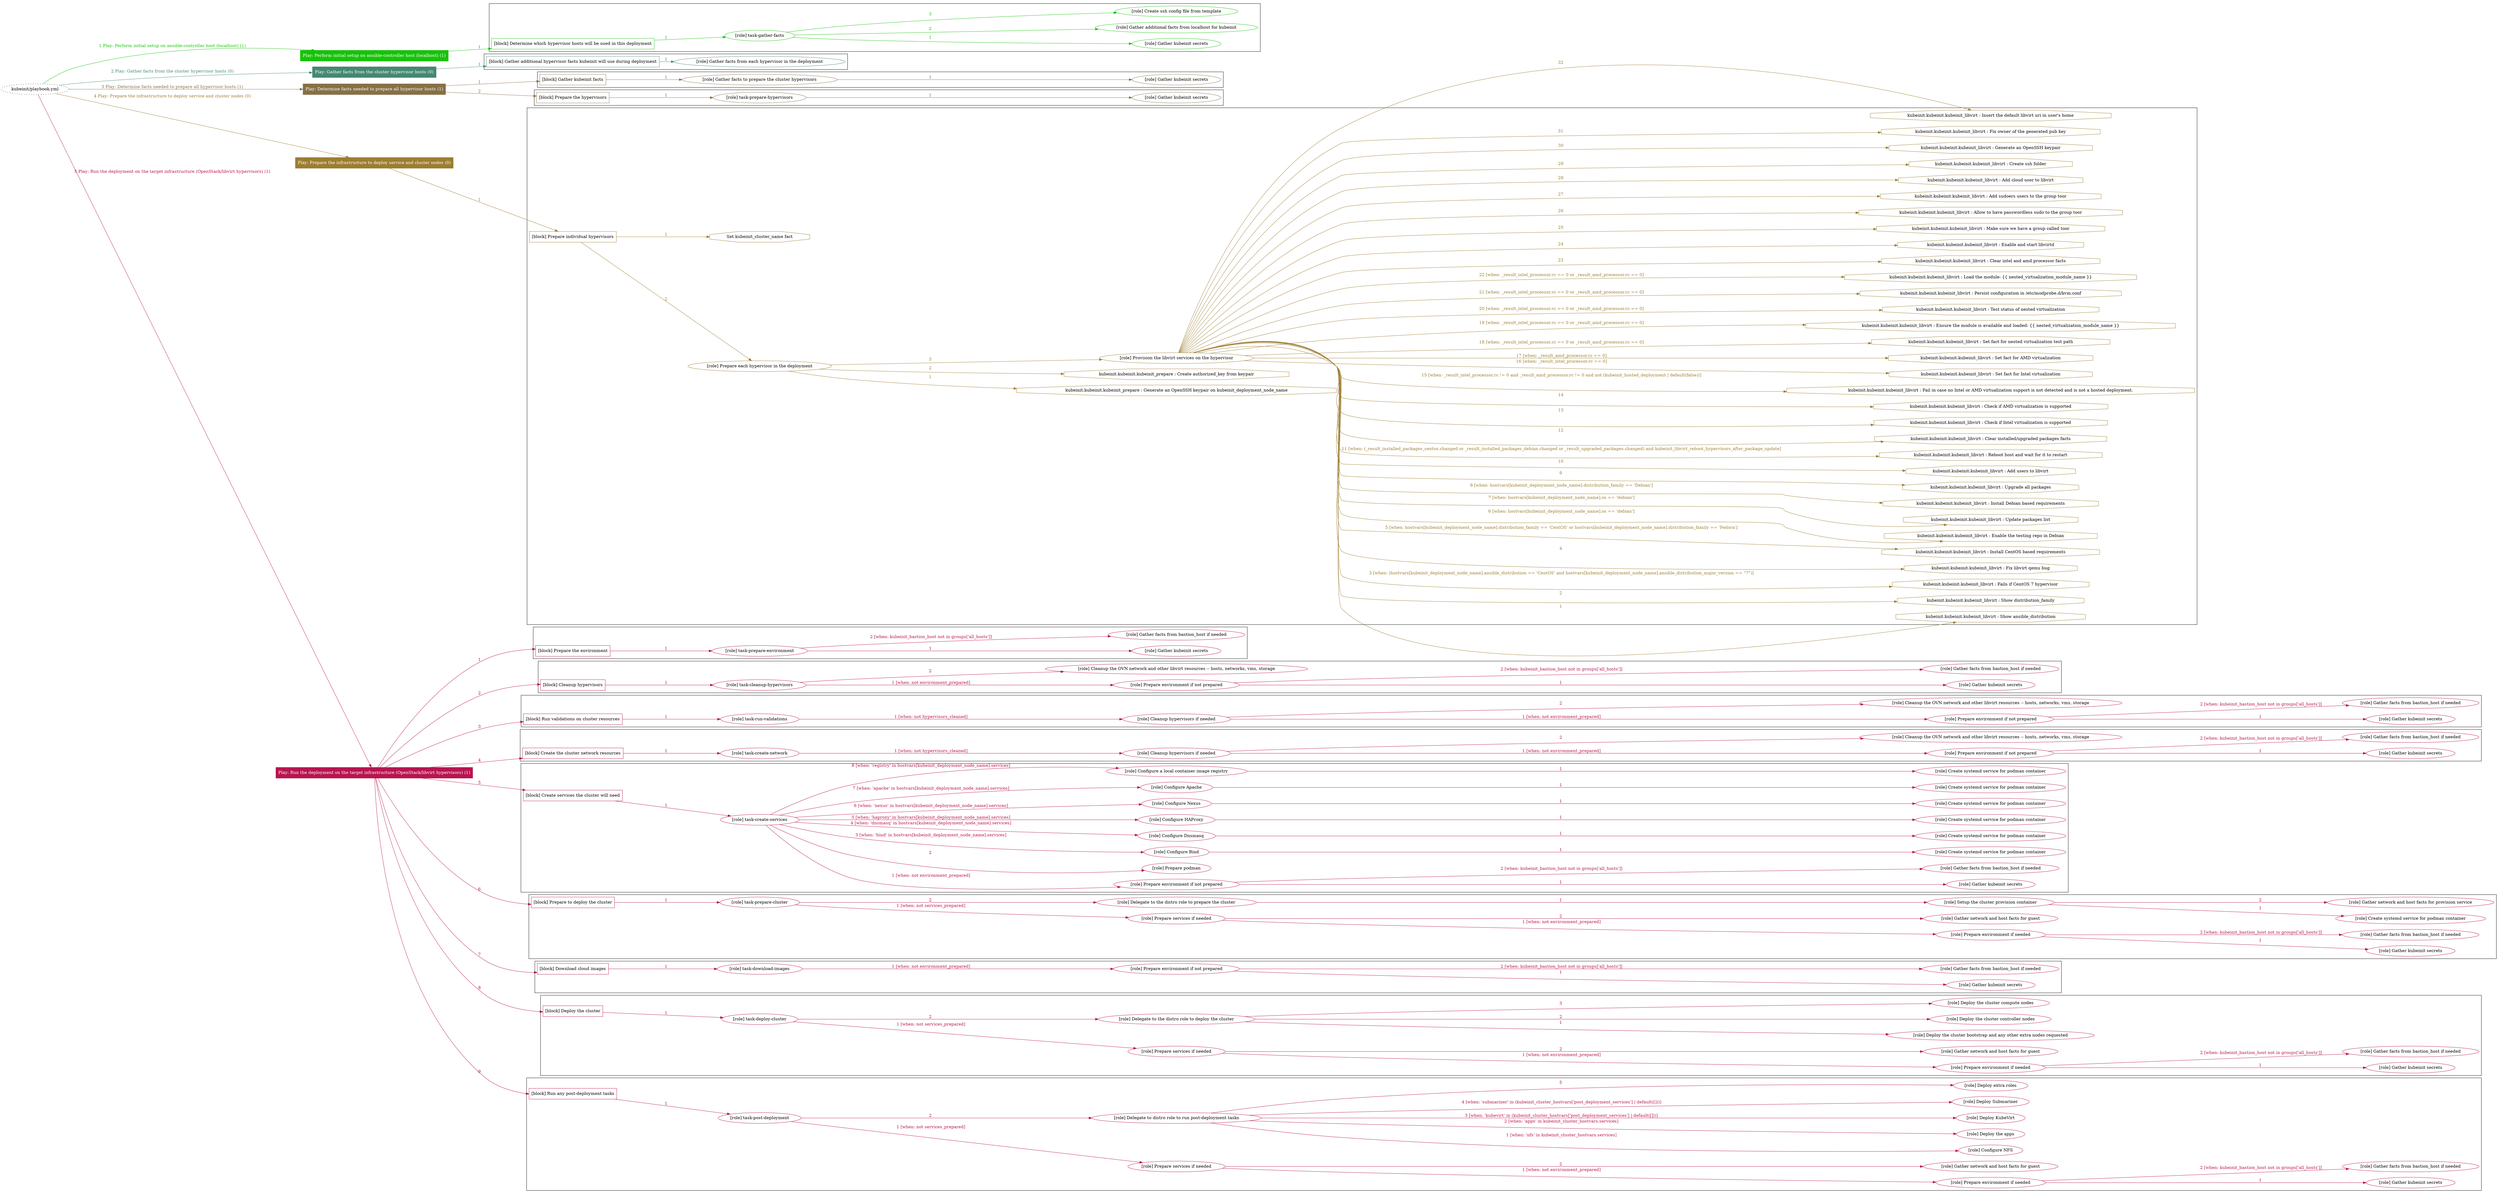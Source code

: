 digraph {
	graph [concentrate=true ordering=in rankdir=LR ratio=fill]
	edge [esep=5 sep=10]
	"kubeinit/playbook.yml" [URL="/home/runner/work/kubeinit/kubeinit/kubeinit/playbook.yml" id=playbook_0824f033 style=dotted]
	"kubeinit/playbook.yml" -> play_5b1e581d [label="1 Play: Perform initial setup on ansible-controller host (localhost) (1)" color="#16c309" fontcolor="#16c309" id=edge_play_5b1e581d labeltooltip="1 Play: Perform initial setup on ansible-controller host (localhost) (1)" tooltip="1 Play: Perform initial setup on ansible-controller host (localhost) (1)"]
	subgraph "Play: Perform initial setup on ansible-controller host (localhost) (1)" {
		play_5b1e581d [label="Play: Perform initial setup on ansible-controller host (localhost) (1)" URL="/home/runner/work/kubeinit/kubeinit/kubeinit/playbook.yml" color="#16c309" fontcolor="#ffffff" id=play_5b1e581d shape=box style=filled tooltip=localhost]
		play_5b1e581d -> block_9f497967 [label=1 color="#16c309" fontcolor="#16c309" id=edge_block_9f497967 labeltooltip=1 tooltip=1]
		subgraph cluster_block_9f497967 {
			block_9f497967 [label="[block] Determine which hypervisor hosts will be used in this deployment" URL="/home/runner/work/kubeinit/kubeinit/kubeinit/playbook.yml" color="#16c309" id=block_9f497967 labeltooltip="Determine which hypervisor hosts will be used in this deployment" shape=box tooltip="Determine which hypervisor hosts will be used in this deployment"]
			block_9f497967 -> role_61849720 [label="1 " color="#16c309" fontcolor="#16c309" id=edge_role_61849720 labeltooltip="1 " tooltip="1 "]
			subgraph "task-gather-facts" {
				role_61849720 [label="[role] task-gather-facts" URL="/home/runner/work/kubeinit/kubeinit/kubeinit/playbook.yml" color="#16c309" id=role_61849720 tooltip="task-gather-facts"]
				role_61849720 -> role_e8d50a47 [label="1 " color="#16c309" fontcolor="#16c309" id=edge_role_e8d50a47 labeltooltip="1 " tooltip="1 "]
				subgraph "Gather kubeinit secrets" {
					role_e8d50a47 [label="[role] Gather kubeinit secrets" URL="/home/runner/.ansible/collections/ansible_collections/kubeinit/kubeinit/roles/kubeinit_prepare/tasks/build_hypervisors_group.yml" color="#16c309" id=role_e8d50a47 tooltip="Gather kubeinit secrets"]
				}
				role_61849720 -> role_c53ba23d [label="2 " color="#16c309" fontcolor="#16c309" id=edge_role_c53ba23d labeltooltip="2 " tooltip="2 "]
				subgraph "Gather additional facts from localhost for kubeinit" {
					role_c53ba23d [label="[role] Gather additional facts from localhost for kubeinit" URL="/home/runner/.ansible/collections/ansible_collections/kubeinit/kubeinit/roles/kubeinit_prepare/tasks/build_hypervisors_group.yml" color="#16c309" id=role_c53ba23d tooltip="Gather additional facts from localhost for kubeinit"]
				}
				role_61849720 -> role_4f999002 [label="3 " color="#16c309" fontcolor="#16c309" id=edge_role_4f999002 labeltooltip="3 " tooltip="3 "]
				subgraph "Create ssh config file from template" {
					role_4f999002 [label="[role] Create ssh config file from template" URL="/home/runner/.ansible/collections/ansible_collections/kubeinit/kubeinit/roles/kubeinit_prepare/tasks/build_hypervisors_group.yml" color="#16c309" id=role_4f999002 tooltip="Create ssh config file from template"]
				}
			}
		}
	}
	"kubeinit/playbook.yml" -> play_5589896b [label="2 Play: Gather facts from the cluster hypervisor hosts (0)" color="#448870" fontcolor="#448870" id=edge_play_5589896b labeltooltip="2 Play: Gather facts from the cluster hypervisor hosts (0)" tooltip="2 Play: Gather facts from the cluster hypervisor hosts (0)"]
	subgraph "Play: Gather facts from the cluster hypervisor hosts (0)" {
		play_5589896b [label="Play: Gather facts from the cluster hypervisor hosts (0)" URL="/home/runner/work/kubeinit/kubeinit/kubeinit/playbook.yml" color="#448870" fontcolor="#ffffff" id=play_5589896b shape=box style=filled tooltip="Play: Gather facts from the cluster hypervisor hosts (0)"]
		play_5589896b -> block_ffc3b0a4 [label=1 color="#448870" fontcolor="#448870" id=edge_block_ffc3b0a4 labeltooltip=1 tooltip=1]
		subgraph cluster_block_ffc3b0a4 {
			block_ffc3b0a4 [label="[block] Gather additional hypervisor facts kubeinit will use during deployment" URL="/home/runner/work/kubeinit/kubeinit/kubeinit/playbook.yml" color="#448870" id=block_ffc3b0a4 labeltooltip="Gather additional hypervisor facts kubeinit will use during deployment" shape=box tooltip="Gather additional hypervisor facts kubeinit will use during deployment"]
			block_ffc3b0a4 -> role_c3fc04b0 [label="1 " color="#448870" fontcolor="#448870" id=edge_role_c3fc04b0 labeltooltip="1 " tooltip="1 "]
			subgraph "Gather facts from each hypervisor in the deployment" {
				role_c3fc04b0 [label="[role] Gather facts from each hypervisor in the deployment" URL="/home/runner/work/kubeinit/kubeinit/kubeinit/playbook.yml" color="#448870" id=role_c3fc04b0 tooltip="Gather facts from each hypervisor in the deployment"]
			}
		}
	}
	"kubeinit/playbook.yml" -> play_20043a72 [label="3 Play: Determine facts needed to prepare all hypervisor hosts (1)" color="#867046" fontcolor="#867046" id=edge_play_20043a72 labeltooltip="3 Play: Determine facts needed to prepare all hypervisor hosts (1)" tooltip="3 Play: Determine facts needed to prepare all hypervisor hosts (1)"]
	subgraph "Play: Determine facts needed to prepare all hypervisor hosts (1)" {
		play_20043a72 [label="Play: Determine facts needed to prepare all hypervisor hosts (1)" URL="/home/runner/work/kubeinit/kubeinit/kubeinit/playbook.yml" color="#867046" fontcolor="#ffffff" id=play_20043a72 shape=box style=filled tooltip=localhost]
		play_20043a72 -> block_70173fac [label=1 color="#867046" fontcolor="#867046" id=edge_block_70173fac labeltooltip=1 tooltip=1]
		subgraph cluster_block_70173fac {
			block_70173fac [label="[block] Gather kubeinit facts" URL="/home/runner/work/kubeinit/kubeinit/kubeinit/playbook.yml" color="#867046" id=block_70173fac labeltooltip="Gather kubeinit facts" shape=box tooltip="Gather kubeinit facts"]
			block_70173fac -> role_9e9ba13c [label="1 " color="#867046" fontcolor="#867046" id=edge_role_9e9ba13c labeltooltip="1 " tooltip="1 "]
			subgraph "Gather facts to prepare the cluster hypervisors" {
				role_9e9ba13c [label="[role] Gather facts to prepare the cluster hypervisors" URL="/home/runner/work/kubeinit/kubeinit/kubeinit/playbook.yml" color="#867046" id=role_9e9ba13c tooltip="Gather facts to prepare the cluster hypervisors"]
				role_9e9ba13c -> role_410f7fd6 [label="1 " color="#867046" fontcolor="#867046" id=edge_role_410f7fd6 labeltooltip="1 " tooltip="1 "]
				subgraph "Gather kubeinit secrets" {
					role_410f7fd6 [label="[role] Gather kubeinit secrets" URL="/home/runner/.ansible/collections/ansible_collections/kubeinit/kubeinit/roles/kubeinit_prepare/tasks/gather_kubeinit_facts.yml" color="#867046" id=role_410f7fd6 tooltip="Gather kubeinit secrets"]
				}
			}
		}
		play_20043a72 -> block_409f684d [label=2 color="#867046" fontcolor="#867046" id=edge_block_409f684d labeltooltip=2 tooltip=2]
		subgraph cluster_block_409f684d {
			block_409f684d [label="[block] Prepare the hypervisors" URL="/home/runner/work/kubeinit/kubeinit/kubeinit/playbook.yml" color="#867046" id=block_409f684d labeltooltip="Prepare the hypervisors" shape=box tooltip="Prepare the hypervisors"]
			block_409f684d -> role_f53403a7 [label="1 " color="#867046" fontcolor="#867046" id=edge_role_f53403a7 labeltooltip="1 " tooltip="1 "]
			subgraph "task-prepare-hypervisors" {
				role_f53403a7 [label="[role] task-prepare-hypervisors" URL="/home/runner/work/kubeinit/kubeinit/kubeinit/playbook.yml" color="#867046" id=role_f53403a7 tooltip="task-prepare-hypervisors"]
				role_f53403a7 -> role_ace5e7d0 [label="1 " color="#867046" fontcolor="#867046" id=edge_role_ace5e7d0 labeltooltip="1 " tooltip="1 "]
				subgraph "Gather kubeinit secrets" {
					role_ace5e7d0 [label="[role] Gather kubeinit secrets" URL="/home/runner/.ansible/collections/ansible_collections/kubeinit/kubeinit/roles/kubeinit_prepare/tasks/gather_kubeinit_facts.yml" color="#867046" id=role_ace5e7d0 tooltip="Gather kubeinit secrets"]
				}
			}
		}
	}
	"kubeinit/playbook.yml" -> play_aeef8cfa [label="4 Play: Prepare the infrastructure to deploy service and cluster nodes (0)" color="#9c7d30" fontcolor="#9c7d30" id=edge_play_aeef8cfa labeltooltip="4 Play: Prepare the infrastructure to deploy service and cluster nodes (0)" tooltip="4 Play: Prepare the infrastructure to deploy service and cluster nodes (0)"]
	subgraph "Play: Prepare the infrastructure to deploy service and cluster nodes (0)" {
		play_aeef8cfa [label="Play: Prepare the infrastructure to deploy service and cluster nodes (0)" URL="/home/runner/work/kubeinit/kubeinit/kubeinit/playbook.yml" color="#9c7d30" fontcolor="#ffffff" id=play_aeef8cfa shape=box style=filled tooltip="Play: Prepare the infrastructure to deploy service and cluster nodes (0)"]
		play_aeef8cfa -> block_ab276c52 [label=1 color="#9c7d30" fontcolor="#9c7d30" id=edge_block_ab276c52 labeltooltip=1 tooltip=1]
		subgraph cluster_block_ab276c52 {
			block_ab276c52 [label="[block] Prepare individual hypervisors" URL="/home/runner/work/kubeinit/kubeinit/kubeinit/playbook.yml" color="#9c7d30" id=block_ab276c52 labeltooltip="Prepare individual hypervisors" shape=box tooltip="Prepare individual hypervisors"]
			block_ab276c52 -> role_119aa1ae [label="2 " color="#9c7d30" fontcolor="#9c7d30" id=edge_role_119aa1ae labeltooltip="2 " tooltip="2 "]
			subgraph "Prepare each hypervisor in the deployment" {
				role_119aa1ae [label="[role] Prepare each hypervisor in the deployment" URL="/home/runner/work/kubeinit/kubeinit/kubeinit/playbook.yml" color="#9c7d30" id=role_119aa1ae tooltip="Prepare each hypervisor in the deployment"]
				task_56d172f7 [label="kubeinit.kubeinit.kubeinit_prepare : Generate an OpenSSH keypair on kubeinit_deployment_node_name" URL="/home/runner/.ansible/collections/ansible_collections/kubeinit/kubeinit/roles/kubeinit_prepare/tasks/prepare_hypervisor.yml" color="#9c7d30" id=task_56d172f7 shape=octagon tooltip="kubeinit.kubeinit.kubeinit_prepare : Generate an OpenSSH keypair on kubeinit_deployment_node_name"]
				role_119aa1ae -> task_56d172f7 [label="1 " color="#9c7d30" fontcolor="#9c7d30" id=edge_task_56d172f7 labeltooltip="1 " tooltip="1 "]
				task_330af6f3 [label="kubeinit.kubeinit.kubeinit_prepare : Create authorized_key from keypair" URL="/home/runner/.ansible/collections/ansible_collections/kubeinit/kubeinit/roles/kubeinit_prepare/tasks/prepare_hypervisor.yml" color="#9c7d30" id=task_330af6f3 shape=octagon tooltip="kubeinit.kubeinit.kubeinit_prepare : Create authorized_key from keypair"]
				role_119aa1ae -> task_330af6f3 [label="2 " color="#9c7d30" fontcolor="#9c7d30" id=edge_task_330af6f3 labeltooltip="2 " tooltip="2 "]
				role_119aa1ae -> role_a7cc216c [label="3 " color="#9c7d30" fontcolor="#9c7d30" id=edge_role_a7cc216c labeltooltip="3 " tooltip="3 "]
				subgraph "Provision the libvirt services on the hypervisor" {
					role_a7cc216c [label="[role] Provision the libvirt services on the hypervisor" URL="/home/runner/.ansible/collections/ansible_collections/kubeinit/kubeinit/roles/kubeinit_prepare/tasks/prepare_hypervisor.yml" color="#9c7d30" id=role_a7cc216c tooltip="Provision the libvirt services on the hypervisor"]
					task_c997f3fa [label="kubeinit.kubeinit.kubeinit_libvirt : Show ansible_distribution" URL="/home/runner/.ansible/collections/ansible_collections/kubeinit/kubeinit/roles/kubeinit_libvirt/tasks/main.yml" color="#9c7d30" id=task_c997f3fa shape=octagon tooltip="kubeinit.kubeinit.kubeinit_libvirt : Show ansible_distribution"]
					role_a7cc216c -> task_c997f3fa [label="1 " color="#9c7d30" fontcolor="#9c7d30" id=edge_task_c997f3fa labeltooltip="1 " tooltip="1 "]
					task_791a63ba [label="kubeinit.kubeinit.kubeinit_libvirt : Show distribution_family" URL="/home/runner/.ansible/collections/ansible_collections/kubeinit/kubeinit/roles/kubeinit_libvirt/tasks/main.yml" color="#9c7d30" id=task_791a63ba shape=octagon tooltip="kubeinit.kubeinit.kubeinit_libvirt : Show distribution_family"]
					role_a7cc216c -> task_791a63ba [label="2 " color="#9c7d30" fontcolor="#9c7d30" id=edge_task_791a63ba labeltooltip="2 " tooltip="2 "]
					task_bed46c48 [label="kubeinit.kubeinit.kubeinit_libvirt : Fails if CentOS 7 hypervisor" URL="/home/runner/.ansible/collections/ansible_collections/kubeinit/kubeinit/roles/kubeinit_libvirt/tasks/main.yml" color="#9c7d30" id=task_bed46c48 shape=octagon tooltip="kubeinit.kubeinit.kubeinit_libvirt : Fails if CentOS 7 hypervisor"]
					role_a7cc216c -> task_bed46c48 [label="3 [when: (hostvars[kubeinit_deployment_node_name].ansible_distribution == 'CentOS' and hostvars[kubeinit_deployment_node_name].ansible_distribution_major_version == \"7\")]" color="#9c7d30" fontcolor="#9c7d30" id=edge_task_bed46c48 labeltooltip="3 [when: (hostvars[kubeinit_deployment_node_name].ansible_distribution == 'CentOS' and hostvars[kubeinit_deployment_node_name].ansible_distribution_major_version == \"7\")]" tooltip="3 [when: (hostvars[kubeinit_deployment_node_name].ansible_distribution == 'CentOS' and hostvars[kubeinit_deployment_node_name].ansible_distribution_major_version == \"7\")]"]
					task_76dcb187 [label="kubeinit.kubeinit.kubeinit_libvirt : Fix libvirt qemu bug" URL="/home/runner/.ansible/collections/ansible_collections/kubeinit/kubeinit/roles/kubeinit_libvirt/tasks/main.yml" color="#9c7d30" id=task_76dcb187 shape=octagon tooltip="kubeinit.kubeinit.kubeinit_libvirt : Fix libvirt qemu bug"]
					role_a7cc216c -> task_76dcb187 [label="4 " color="#9c7d30" fontcolor="#9c7d30" id=edge_task_76dcb187 labeltooltip="4 " tooltip="4 "]
					task_578ec277 [label="kubeinit.kubeinit.kubeinit_libvirt : Install CentOS based requirements" URL="/home/runner/.ansible/collections/ansible_collections/kubeinit/kubeinit/roles/kubeinit_libvirt/tasks/main.yml" color="#9c7d30" id=task_578ec277 shape=octagon tooltip="kubeinit.kubeinit.kubeinit_libvirt : Install CentOS based requirements"]
					role_a7cc216c -> task_578ec277 [label="5 [when: hostvars[kubeinit_deployment_node_name].distribution_family == 'CentOS' or hostvars[kubeinit_deployment_node_name].distribution_family == 'Fedora']" color="#9c7d30" fontcolor="#9c7d30" id=edge_task_578ec277 labeltooltip="5 [when: hostvars[kubeinit_deployment_node_name].distribution_family == 'CentOS' or hostvars[kubeinit_deployment_node_name].distribution_family == 'Fedora']" tooltip="5 [when: hostvars[kubeinit_deployment_node_name].distribution_family == 'CentOS' or hostvars[kubeinit_deployment_node_name].distribution_family == 'Fedora']"]
					task_497839a5 [label="kubeinit.kubeinit.kubeinit_libvirt : Enable the testing repo in Debian" URL="/home/runner/.ansible/collections/ansible_collections/kubeinit/kubeinit/roles/kubeinit_libvirt/tasks/main.yml" color="#9c7d30" id=task_497839a5 shape=octagon tooltip="kubeinit.kubeinit.kubeinit_libvirt : Enable the testing repo in Debian"]
					role_a7cc216c -> task_497839a5 [label="6 [when: hostvars[kubeinit_deployment_node_name].os == 'debian']" color="#9c7d30" fontcolor="#9c7d30" id=edge_task_497839a5 labeltooltip="6 [when: hostvars[kubeinit_deployment_node_name].os == 'debian']" tooltip="6 [when: hostvars[kubeinit_deployment_node_name].os == 'debian']"]
					task_ced1efff [label="kubeinit.kubeinit.kubeinit_libvirt : Update packages list" URL="/home/runner/.ansible/collections/ansible_collections/kubeinit/kubeinit/roles/kubeinit_libvirt/tasks/main.yml" color="#9c7d30" id=task_ced1efff shape=octagon tooltip="kubeinit.kubeinit.kubeinit_libvirt : Update packages list"]
					role_a7cc216c -> task_ced1efff [label="7 [when: hostvars[kubeinit_deployment_node_name].os == 'debian']" color="#9c7d30" fontcolor="#9c7d30" id=edge_task_ced1efff labeltooltip="7 [when: hostvars[kubeinit_deployment_node_name].os == 'debian']" tooltip="7 [when: hostvars[kubeinit_deployment_node_name].os == 'debian']"]
					task_b340b47e [label="kubeinit.kubeinit.kubeinit_libvirt : Install Debian based requirements" URL="/home/runner/.ansible/collections/ansible_collections/kubeinit/kubeinit/roles/kubeinit_libvirt/tasks/main.yml" color="#9c7d30" id=task_b340b47e shape=octagon tooltip="kubeinit.kubeinit.kubeinit_libvirt : Install Debian based requirements"]
					role_a7cc216c -> task_b340b47e [label="8 [when: hostvars[kubeinit_deployment_node_name].distribution_family == 'Debian']" color="#9c7d30" fontcolor="#9c7d30" id=edge_task_b340b47e labeltooltip="8 [when: hostvars[kubeinit_deployment_node_name].distribution_family == 'Debian']" tooltip="8 [when: hostvars[kubeinit_deployment_node_name].distribution_family == 'Debian']"]
					task_6b59cd47 [label="kubeinit.kubeinit.kubeinit_libvirt : Upgrade all packages" URL="/home/runner/.ansible/collections/ansible_collections/kubeinit/kubeinit/roles/kubeinit_libvirt/tasks/main.yml" color="#9c7d30" id=task_6b59cd47 shape=octagon tooltip="kubeinit.kubeinit.kubeinit_libvirt : Upgrade all packages"]
					role_a7cc216c -> task_6b59cd47 [label="9 " color="#9c7d30" fontcolor="#9c7d30" id=edge_task_6b59cd47 labeltooltip="9 " tooltip="9 "]
					task_4c713230 [label="kubeinit.kubeinit.kubeinit_libvirt : Add users to libvirt" URL="/home/runner/.ansible/collections/ansible_collections/kubeinit/kubeinit/roles/kubeinit_libvirt/tasks/main.yml" color="#9c7d30" id=task_4c713230 shape=octagon tooltip="kubeinit.kubeinit.kubeinit_libvirt : Add users to libvirt"]
					role_a7cc216c -> task_4c713230 [label="10 " color="#9c7d30" fontcolor="#9c7d30" id=edge_task_4c713230 labeltooltip="10 " tooltip="10 "]
					task_f2278804 [label="kubeinit.kubeinit.kubeinit_libvirt : Reboot host and wait for it to restart" URL="/home/runner/.ansible/collections/ansible_collections/kubeinit/kubeinit/roles/kubeinit_libvirt/tasks/main.yml" color="#9c7d30" id=task_f2278804 shape=octagon tooltip="kubeinit.kubeinit.kubeinit_libvirt : Reboot host and wait for it to restart"]
					role_a7cc216c -> task_f2278804 [label="11 [when: (_result_installed_packages_centos.changed or _result_installed_packages_debian.changed or _result_upgraded_packages.changed) and kubeinit_libvirt_reboot_hypervisors_after_package_update]" color="#9c7d30" fontcolor="#9c7d30" id=edge_task_f2278804 labeltooltip="11 [when: (_result_installed_packages_centos.changed or _result_installed_packages_debian.changed or _result_upgraded_packages.changed) and kubeinit_libvirt_reboot_hypervisors_after_package_update]" tooltip="11 [when: (_result_installed_packages_centos.changed or _result_installed_packages_debian.changed or _result_upgraded_packages.changed) and kubeinit_libvirt_reboot_hypervisors_after_package_update]"]
					task_71d6bd17 [label="kubeinit.kubeinit.kubeinit_libvirt : Clear installed/upgraded packages facts" URL="/home/runner/.ansible/collections/ansible_collections/kubeinit/kubeinit/roles/kubeinit_libvirt/tasks/main.yml" color="#9c7d30" id=task_71d6bd17 shape=octagon tooltip="kubeinit.kubeinit.kubeinit_libvirt : Clear installed/upgraded packages facts"]
					role_a7cc216c -> task_71d6bd17 [label="12 " color="#9c7d30" fontcolor="#9c7d30" id=edge_task_71d6bd17 labeltooltip="12 " tooltip="12 "]
					task_7369147e [label="kubeinit.kubeinit.kubeinit_libvirt : Check if Intel virtualization is supported" URL="/home/runner/.ansible/collections/ansible_collections/kubeinit/kubeinit/roles/kubeinit_libvirt/tasks/main.yml" color="#9c7d30" id=task_7369147e shape=octagon tooltip="kubeinit.kubeinit.kubeinit_libvirt : Check if Intel virtualization is supported"]
					role_a7cc216c -> task_7369147e [label="13 " color="#9c7d30" fontcolor="#9c7d30" id=edge_task_7369147e labeltooltip="13 " tooltip="13 "]
					task_488e137f [label="kubeinit.kubeinit.kubeinit_libvirt : Check if AMD virtualization is supported" URL="/home/runner/.ansible/collections/ansible_collections/kubeinit/kubeinit/roles/kubeinit_libvirt/tasks/main.yml" color="#9c7d30" id=task_488e137f shape=octagon tooltip="kubeinit.kubeinit.kubeinit_libvirt : Check if AMD virtualization is supported"]
					role_a7cc216c -> task_488e137f [label="14 " color="#9c7d30" fontcolor="#9c7d30" id=edge_task_488e137f labeltooltip="14 " tooltip="14 "]
					task_8c255267 [label="kubeinit.kubeinit.kubeinit_libvirt : Fail in case no Intel or AMD virtualization support is not detected and is not a hosted deployment." URL="/home/runner/.ansible/collections/ansible_collections/kubeinit/kubeinit/roles/kubeinit_libvirt/tasks/main.yml" color="#9c7d30" id=task_8c255267 shape=octagon tooltip="kubeinit.kubeinit.kubeinit_libvirt : Fail in case no Intel or AMD virtualization support is not detected and is not a hosted deployment."]
					role_a7cc216c -> task_8c255267 [label="15 [when: _result_intel_processor.rc != 0 and _result_amd_processor.rc != 0 and not (kubeinit_hosted_deployment | default(false))]" color="#9c7d30" fontcolor="#9c7d30" id=edge_task_8c255267 labeltooltip="15 [when: _result_intel_processor.rc != 0 and _result_amd_processor.rc != 0 and not (kubeinit_hosted_deployment | default(false))]" tooltip="15 [when: _result_intel_processor.rc != 0 and _result_amd_processor.rc != 0 and not (kubeinit_hosted_deployment | default(false))]"]
					task_1ea8cdfa [label="kubeinit.kubeinit.kubeinit_libvirt : Set fact for Intel virtualization" URL="/home/runner/.ansible/collections/ansible_collections/kubeinit/kubeinit/roles/kubeinit_libvirt/tasks/main.yml" color="#9c7d30" id=task_1ea8cdfa shape=octagon tooltip="kubeinit.kubeinit.kubeinit_libvirt : Set fact for Intel virtualization"]
					role_a7cc216c -> task_1ea8cdfa [label="16 [when: _result_intel_processor.rc == 0]" color="#9c7d30" fontcolor="#9c7d30" id=edge_task_1ea8cdfa labeltooltip="16 [when: _result_intel_processor.rc == 0]" tooltip="16 [when: _result_intel_processor.rc == 0]"]
					task_c18213a6 [label="kubeinit.kubeinit.kubeinit_libvirt : Set fact for AMD virtualization" URL="/home/runner/.ansible/collections/ansible_collections/kubeinit/kubeinit/roles/kubeinit_libvirt/tasks/main.yml" color="#9c7d30" id=task_c18213a6 shape=octagon tooltip="kubeinit.kubeinit.kubeinit_libvirt : Set fact for AMD virtualization"]
					role_a7cc216c -> task_c18213a6 [label="17 [when: _result_amd_processor.rc == 0]" color="#9c7d30" fontcolor="#9c7d30" id=edge_task_c18213a6 labeltooltip="17 [when: _result_amd_processor.rc == 0]" tooltip="17 [when: _result_amd_processor.rc == 0]"]
					task_690200dd [label="kubeinit.kubeinit.kubeinit_libvirt : Set fact for nested virtualization test path" URL="/home/runner/.ansible/collections/ansible_collections/kubeinit/kubeinit/roles/kubeinit_libvirt/tasks/main.yml" color="#9c7d30" id=task_690200dd shape=octagon tooltip="kubeinit.kubeinit.kubeinit_libvirt : Set fact for nested virtualization test path"]
					role_a7cc216c -> task_690200dd [label="18 [when: _result_intel_processor.rc == 0 or _result_amd_processor.rc == 0]" color="#9c7d30" fontcolor="#9c7d30" id=edge_task_690200dd labeltooltip="18 [when: _result_intel_processor.rc == 0 or _result_amd_processor.rc == 0]" tooltip="18 [when: _result_intel_processor.rc == 0 or _result_amd_processor.rc == 0]"]
					task_cc6e655f [label="kubeinit.kubeinit.kubeinit_libvirt : Ensure the module is available and loaded: {{ nested_virtualization_module_name }}" URL="/home/runner/.ansible/collections/ansible_collections/kubeinit/kubeinit/roles/kubeinit_libvirt/tasks/main.yml" color="#9c7d30" id=task_cc6e655f shape=octagon tooltip="kubeinit.kubeinit.kubeinit_libvirt : Ensure the module is available and loaded: {{ nested_virtualization_module_name }}"]
					role_a7cc216c -> task_cc6e655f [label="19 [when: _result_intel_processor.rc == 0 or _result_amd_processor.rc == 0]" color="#9c7d30" fontcolor="#9c7d30" id=edge_task_cc6e655f labeltooltip="19 [when: _result_intel_processor.rc == 0 or _result_amd_processor.rc == 0]" tooltip="19 [when: _result_intel_processor.rc == 0 or _result_amd_processor.rc == 0]"]
					task_69673fae [label="kubeinit.kubeinit.kubeinit_libvirt : Test status of nested virtualization" URL="/home/runner/.ansible/collections/ansible_collections/kubeinit/kubeinit/roles/kubeinit_libvirt/tasks/main.yml" color="#9c7d30" id=task_69673fae shape=octagon tooltip="kubeinit.kubeinit.kubeinit_libvirt : Test status of nested virtualization"]
					role_a7cc216c -> task_69673fae [label="20 [when: _result_intel_processor.rc == 0 or _result_amd_processor.rc == 0]" color="#9c7d30" fontcolor="#9c7d30" id=edge_task_69673fae labeltooltip="20 [when: _result_intel_processor.rc == 0 or _result_amd_processor.rc == 0]" tooltip="20 [when: _result_intel_processor.rc == 0 or _result_amd_processor.rc == 0]"]
					task_c123b9db [label="kubeinit.kubeinit.kubeinit_libvirt : Persist configuration in /etc/modprobe.d/kvm.conf" URL="/home/runner/.ansible/collections/ansible_collections/kubeinit/kubeinit/roles/kubeinit_libvirt/tasks/main.yml" color="#9c7d30" id=task_c123b9db shape=octagon tooltip="kubeinit.kubeinit.kubeinit_libvirt : Persist configuration in /etc/modprobe.d/kvm.conf"]
					role_a7cc216c -> task_c123b9db [label="21 [when: _result_intel_processor.rc == 0 or _result_amd_processor.rc == 0]" color="#9c7d30" fontcolor="#9c7d30" id=edge_task_c123b9db labeltooltip="21 [when: _result_intel_processor.rc == 0 or _result_amd_processor.rc == 0]" tooltip="21 [when: _result_intel_processor.rc == 0 or _result_amd_processor.rc == 0]"]
					task_311290c5 [label="kubeinit.kubeinit.kubeinit_libvirt : Load the module: {{ nested_virtualization_module_name }}" URL="/home/runner/.ansible/collections/ansible_collections/kubeinit/kubeinit/roles/kubeinit_libvirt/tasks/main.yml" color="#9c7d30" id=task_311290c5 shape=octagon tooltip="kubeinit.kubeinit.kubeinit_libvirt : Load the module: {{ nested_virtualization_module_name }}"]
					role_a7cc216c -> task_311290c5 [label="22 [when: _result_intel_processor.rc == 0 or _result_amd_processor.rc == 0]" color="#9c7d30" fontcolor="#9c7d30" id=edge_task_311290c5 labeltooltip="22 [when: _result_intel_processor.rc == 0 or _result_amd_processor.rc == 0]" tooltip="22 [when: _result_intel_processor.rc == 0 or _result_amd_processor.rc == 0]"]
					task_5458864f [label="kubeinit.kubeinit.kubeinit_libvirt : Clear intel and amd processor facts" URL="/home/runner/.ansible/collections/ansible_collections/kubeinit/kubeinit/roles/kubeinit_libvirt/tasks/main.yml" color="#9c7d30" id=task_5458864f shape=octagon tooltip="kubeinit.kubeinit.kubeinit_libvirt : Clear intel and amd processor facts"]
					role_a7cc216c -> task_5458864f [label="23 " color="#9c7d30" fontcolor="#9c7d30" id=edge_task_5458864f labeltooltip="23 " tooltip="23 "]
					task_7012f582 [label="kubeinit.kubeinit.kubeinit_libvirt : Enable and start libvirtd" URL="/home/runner/.ansible/collections/ansible_collections/kubeinit/kubeinit/roles/kubeinit_libvirt/tasks/main.yml" color="#9c7d30" id=task_7012f582 shape=octagon tooltip="kubeinit.kubeinit.kubeinit_libvirt : Enable and start libvirtd"]
					role_a7cc216c -> task_7012f582 [label="24 " color="#9c7d30" fontcolor="#9c7d30" id=edge_task_7012f582 labeltooltip="24 " tooltip="24 "]
					task_4e4980ab [label="kubeinit.kubeinit.kubeinit_libvirt : Make sure we have a group called toor" URL="/home/runner/.ansible/collections/ansible_collections/kubeinit/kubeinit/roles/kubeinit_libvirt/tasks/60_create_cloud_user.yml" color="#9c7d30" id=task_4e4980ab shape=octagon tooltip="kubeinit.kubeinit.kubeinit_libvirt : Make sure we have a group called toor"]
					role_a7cc216c -> task_4e4980ab [label="25 " color="#9c7d30" fontcolor="#9c7d30" id=edge_task_4e4980ab labeltooltip="25 " tooltip="25 "]
					task_45fb28f5 [label="kubeinit.kubeinit.kubeinit_libvirt : Allow to have passwordless sudo to the group toor" URL="/home/runner/.ansible/collections/ansible_collections/kubeinit/kubeinit/roles/kubeinit_libvirt/tasks/60_create_cloud_user.yml" color="#9c7d30" id=task_45fb28f5 shape=octagon tooltip="kubeinit.kubeinit.kubeinit_libvirt : Allow to have passwordless sudo to the group toor"]
					role_a7cc216c -> task_45fb28f5 [label="26 " color="#9c7d30" fontcolor="#9c7d30" id=edge_task_45fb28f5 labeltooltip="26 " tooltip="26 "]
					task_6622e95d [label="kubeinit.kubeinit.kubeinit_libvirt : Add sudoers users to the group toor" URL="/home/runner/.ansible/collections/ansible_collections/kubeinit/kubeinit/roles/kubeinit_libvirt/tasks/60_create_cloud_user.yml" color="#9c7d30" id=task_6622e95d shape=octagon tooltip="kubeinit.kubeinit.kubeinit_libvirt : Add sudoers users to the group toor"]
					role_a7cc216c -> task_6622e95d [label="27 " color="#9c7d30" fontcolor="#9c7d30" id=edge_task_6622e95d labeltooltip="27 " tooltip="27 "]
					task_bd19d3fa [label="kubeinit.kubeinit.kubeinit_libvirt : Add cloud user to libvirt" URL="/home/runner/.ansible/collections/ansible_collections/kubeinit/kubeinit/roles/kubeinit_libvirt/tasks/60_create_cloud_user.yml" color="#9c7d30" id=task_bd19d3fa shape=octagon tooltip="kubeinit.kubeinit.kubeinit_libvirt : Add cloud user to libvirt"]
					role_a7cc216c -> task_bd19d3fa [label="28 " color="#9c7d30" fontcolor="#9c7d30" id=edge_task_bd19d3fa labeltooltip="28 " tooltip="28 "]
					task_a1bc0f14 [label="kubeinit.kubeinit.kubeinit_libvirt : Create ssh folder" URL="/home/runner/.ansible/collections/ansible_collections/kubeinit/kubeinit/roles/kubeinit_libvirt/tasks/60_create_cloud_user.yml" color="#9c7d30" id=task_a1bc0f14 shape=octagon tooltip="kubeinit.kubeinit.kubeinit_libvirt : Create ssh folder"]
					role_a7cc216c -> task_a1bc0f14 [label="29 " color="#9c7d30" fontcolor="#9c7d30" id=edge_task_a1bc0f14 labeltooltip="29 " tooltip="29 "]
					task_342afe60 [label="kubeinit.kubeinit.kubeinit_libvirt : Generate an OpenSSH keypair" URL="/home/runner/.ansible/collections/ansible_collections/kubeinit/kubeinit/roles/kubeinit_libvirt/tasks/60_create_cloud_user.yml" color="#9c7d30" id=task_342afe60 shape=octagon tooltip="kubeinit.kubeinit.kubeinit_libvirt : Generate an OpenSSH keypair"]
					role_a7cc216c -> task_342afe60 [label="30 " color="#9c7d30" fontcolor="#9c7d30" id=edge_task_342afe60 labeltooltip="30 " tooltip="30 "]
					task_7979f598 [label="kubeinit.kubeinit.kubeinit_libvirt : Fix owner of the generated pub key" URL="/home/runner/.ansible/collections/ansible_collections/kubeinit/kubeinit/roles/kubeinit_libvirt/tasks/60_create_cloud_user.yml" color="#9c7d30" id=task_7979f598 shape=octagon tooltip="kubeinit.kubeinit.kubeinit_libvirt : Fix owner of the generated pub key"]
					role_a7cc216c -> task_7979f598 [label="31 " color="#9c7d30" fontcolor="#9c7d30" id=edge_task_7979f598 labeltooltip="31 " tooltip="31 "]
					task_721901c9 [label="kubeinit.kubeinit.kubeinit_libvirt : Insert the default libvirt uri in user's home" URL="/home/runner/.ansible/collections/ansible_collections/kubeinit/kubeinit/roles/kubeinit_libvirt/tasks/60_create_cloud_user.yml" color="#9c7d30" id=task_721901c9 shape=octagon tooltip="kubeinit.kubeinit.kubeinit_libvirt : Insert the default libvirt uri in user's home"]
					role_a7cc216c -> task_721901c9 [label="32 " color="#9c7d30" fontcolor="#9c7d30" id=edge_task_721901c9 labeltooltip="32 " tooltip="32 "]
				}
			}
			task_c39674b4 [label="Set kubeinit_cluster_name fact" URL="/home/runner/work/kubeinit/kubeinit/kubeinit/playbook.yml" color="#9c7d30" id=task_c39674b4 shape=octagon tooltip="Set kubeinit_cluster_name fact"]
			block_ab276c52 -> task_c39674b4 [label="1 " color="#9c7d30" fontcolor="#9c7d30" id=edge_task_c39674b4 labeltooltip="1 " tooltip="1 "]
		}
	}
	"kubeinit/playbook.yml" -> play_6ee21b48 [label="5 Play: Run the deployment on the target infrastructure (OpenStack/libvirt hypervisors) (1)" color="#b81450" fontcolor="#b81450" id=edge_play_6ee21b48 labeltooltip="5 Play: Run the deployment on the target infrastructure (OpenStack/libvirt hypervisors) (1)" tooltip="5 Play: Run the deployment on the target infrastructure (OpenStack/libvirt hypervisors) (1)"]
	subgraph "Play: Run the deployment on the target infrastructure (OpenStack/libvirt hypervisors) (1)" {
		play_6ee21b48 [label="Play: Run the deployment on the target infrastructure (OpenStack/libvirt hypervisors) (1)" URL="/home/runner/work/kubeinit/kubeinit/kubeinit/playbook.yml" color="#b81450" fontcolor="#ffffff" id=play_6ee21b48 shape=box style=filled tooltip=localhost]
		play_6ee21b48 -> block_a888fe56 [label=1 color="#b81450" fontcolor="#b81450" id=edge_block_a888fe56 labeltooltip=1 tooltip=1]
		subgraph cluster_block_a888fe56 {
			block_a888fe56 [label="[block] Prepare the environment" URL="/home/runner/work/kubeinit/kubeinit/kubeinit/playbook.yml" color="#b81450" id=block_a888fe56 labeltooltip="Prepare the environment" shape=box tooltip="Prepare the environment"]
			block_a888fe56 -> role_4ccfd83e [label="1 " color="#b81450" fontcolor="#b81450" id=edge_role_4ccfd83e labeltooltip="1 " tooltip="1 "]
			subgraph "task-prepare-environment" {
				role_4ccfd83e [label="[role] task-prepare-environment" URL="/home/runner/work/kubeinit/kubeinit/kubeinit/playbook.yml" color="#b81450" id=role_4ccfd83e tooltip="task-prepare-environment"]
				role_4ccfd83e -> role_37f9e56d [label="1 " color="#b81450" fontcolor="#b81450" id=edge_role_37f9e56d labeltooltip="1 " tooltip="1 "]
				subgraph "Gather kubeinit secrets" {
					role_37f9e56d [label="[role] Gather kubeinit secrets" URL="/home/runner/.ansible/collections/ansible_collections/kubeinit/kubeinit/roles/kubeinit_prepare/tasks/gather_kubeinit_facts.yml" color="#b81450" id=role_37f9e56d tooltip="Gather kubeinit secrets"]
				}
				role_4ccfd83e -> role_369459f9 [label="2 [when: kubeinit_bastion_host not in groups['all_hosts']]" color="#b81450" fontcolor="#b81450" id=edge_role_369459f9 labeltooltip="2 [when: kubeinit_bastion_host not in groups['all_hosts']]" tooltip="2 [when: kubeinit_bastion_host not in groups['all_hosts']]"]
				subgraph "Gather facts from bastion_host if needed" {
					role_369459f9 [label="[role] Gather facts from bastion_host if needed" URL="/home/runner/.ansible/collections/ansible_collections/kubeinit/kubeinit/roles/kubeinit_prepare/tasks/main.yml" color="#b81450" id=role_369459f9 tooltip="Gather facts from bastion_host if needed"]
				}
			}
		}
		play_6ee21b48 -> block_fedbb487 [label=2 color="#b81450" fontcolor="#b81450" id=edge_block_fedbb487 labeltooltip=2 tooltip=2]
		subgraph cluster_block_fedbb487 {
			block_fedbb487 [label="[block] Cleanup hypervisors" URL="/home/runner/work/kubeinit/kubeinit/kubeinit/playbook.yml" color="#b81450" id=block_fedbb487 labeltooltip="Cleanup hypervisors" shape=box tooltip="Cleanup hypervisors"]
			block_fedbb487 -> role_416674cd [label="1 " color="#b81450" fontcolor="#b81450" id=edge_role_416674cd labeltooltip="1 " tooltip="1 "]
			subgraph "task-cleanup-hypervisors" {
				role_416674cd [label="[role] task-cleanup-hypervisors" URL="/home/runner/work/kubeinit/kubeinit/kubeinit/playbook.yml" color="#b81450" id=role_416674cd tooltip="task-cleanup-hypervisors"]
				role_416674cd -> role_9192a12c [label="1 [when: not environment_prepared]" color="#b81450" fontcolor="#b81450" id=edge_role_9192a12c labeltooltip="1 [when: not environment_prepared]" tooltip="1 [when: not environment_prepared]"]
				subgraph "Prepare environment if not prepared" {
					role_9192a12c [label="[role] Prepare environment if not prepared" URL="/home/runner/.ansible/collections/ansible_collections/kubeinit/kubeinit/roles/kubeinit_libvirt/tasks/cleanup_hypervisors.yml" color="#b81450" id=role_9192a12c tooltip="Prepare environment if not prepared"]
					role_9192a12c -> role_5d551ebe [label="1 " color="#b81450" fontcolor="#b81450" id=edge_role_5d551ebe labeltooltip="1 " tooltip="1 "]
					subgraph "Gather kubeinit secrets" {
						role_5d551ebe [label="[role] Gather kubeinit secrets" URL="/home/runner/.ansible/collections/ansible_collections/kubeinit/kubeinit/roles/kubeinit_prepare/tasks/gather_kubeinit_facts.yml" color="#b81450" id=role_5d551ebe tooltip="Gather kubeinit secrets"]
					}
					role_9192a12c -> role_c5c50389 [label="2 [when: kubeinit_bastion_host not in groups['all_hosts']]" color="#b81450" fontcolor="#b81450" id=edge_role_c5c50389 labeltooltip="2 [when: kubeinit_bastion_host not in groups['all_hosts']]" tooltip="2 [when: kubeinit_bastion_host not in groups['all_hosts']]"]
					subgraph "Gather facts from bastion_host if needed" {
						role_c5c50389 [label="[role] Gather facts from bastion_host if needed" URL="/home/runner/.ansible/collections/ansible_collections/kubeinit/kubeinit/roles/kubeinit_prepare/tasks/main.yml" color="#b81450" id=role_c5c50389 tooltip="Gather facts from bastion_host if needed"]
					}
				}
				role_416674cd -> role_9f1c89ae [label="2 " color="#b81450" fontcolor="#b81450" id=edge_role_9f1c89ae labeltooltip="2 " tooltip="2 "]
				subgraph "Cleanup the OVN network and other libvirt resources -- hosts, networks, vms, storage" {
					role_9f1c89ae [label="[role] Cleanup the OVN network and other libvirt resources -- hosts, networks, vms, storage" URL="/home/runner/.ansible/collections/ansible_collections/kubeinit/kubeinit/roles/kubeinit_libvirt/tasks/cleanup_hypervisors.yml" color="#b81450" id=role_9f1c89ae tooltip="Cleanup the OVN network and other libvirt resources -- hosts, networks, vms, storage"]
				}
			}
		}
		play_6ee21b48 -> block_ac99c03a [label=3 color="#b81450" fontcolor="#b81450" id=edge_block_ac99c03a labeltooltip=3 tooltip=3]
		subgraph cluster_block_ac99c03a {
			block_ac99c03a [label="[block] Run validations on cluster resources" URL="/home/runner/work/kubeinit/kubeinit/kubeinit/playbook.yml" color="#b81450" id=block_ac99c03a labeltooltip="Run validations on cluster resources" shape=box tooltip="Run validations on cluster resources"]
			block_ac99c03a -> role_4a0a6d49 [label="1 " color="#b81450" fontcolor="#b81450" id=edge_role_4a0a6d49 labeltooltip="1 " tooltip="1 "]
			subgraph "task-run-validations" {
				role_4a0a6d49 [label="[role] task-run-validations" URL="/home/runner/work/kubeinit/kubeinit/kubeinit/playbook.yml" color="#b81450" id=role_4a0a6d49 tooltip="task-run-validations"]
				role_4a0a6d49 -> role_86f862fc [label="1 [when: not hypervisors_cleaned]" color="#b81450" fontcolor="#b81450" id=edge_role_86f862fc labeltooltip="1 [when: not hypervisors_cleaned]" tooltip="1 [when: not hypervisors_cleaned]"]
				subgraph "Cleanup hypervisors if needed" {
					role_86f862fc [label="[role] Cleanup hypervisors if needed" URL="/home/runner/.ansible/collections/ansible_collections/kubeinit/kubeinit/roles/kubeinit_validations/tasks/main.yml" color="#b81450" id=role_86f862fc tooltip="Cleanup hypervisors if needed"]
					role_86f862fc -> role_7b07eefe [label="1 [when: not environment_prepared]" color="#b81450" fontcolor="#b81450" id=edge_role_7b07eefe labeltooltip="1 [when: not environment_prepared]" tooltip="1 [when: not environment_prepared]"]
					subgraph "Prepare environment if not prepared" {
						role_7b07eefe [label="[role] Prepare environment if not prepared" URL="/home/runner/.ansible/collections/ansible_collections/kubeinit/kubeinit/roles/kubeinit_libvirt/tasks/cleanup_hypervisors.yml" color="#b81450" id=role_7b07eefe tooltip="Prepare environment if not prepared"]
						role_7b07eefe -> role_259ae6bc [label="1 " color="#b81450" fontcolor="#b81450" id=edge_role_259ae6bc labeltooltip="1 " tooltip="1 "]
						subgraph "Gather kubeinit secrets" {
							role_259ae6bc [label="[role] Gather kubeinit secrets" URL="/home/runner/.ansible/collections/ansible_collections/kubeinit/kubeinit/roles/kubeinit_prepare/tasks/gather_kubeinit_facts.yml" color="#b81450" id=role_259ae6bc tooltip="Gather kubeinit secrets"]
						}
						role_7b07eefe -> role_7c0d8927 [label="2 [when: kubeinit_bastion_host not in groups['all_hosts']]" color="#b81450" fontcolor="#b81450" id=edge_role_7c0d8927 labeltooltip="2 [when: kubeinit_bastion_host not in groups['all_hosts']]" tooltip="2 [when: kubeinit_bastion_host not in groups['all_hosts']]"]
						subgraph "Gather facts from bastion_host if needed" {
							role_7c0d8927 [label="[role] Gather facts from bastion_host if needed" URL="/home/runner/.ansible/collections/ansible_collections/kubeinit/kubeinit/roles/kubeinit_prepare/tasks/main.yml" color="#b81450" id=role_7c0d8927 tooltip="Gather facts from bastion_host if needed"]
						}
					}
					role_86f862fc -> role_61f7bf34 [label="2 " color="#b81450" fontcolor="#b81450" id=edge_role_61f7bf34 labeltooltip="2 " tooltip="2 "]
					subgraph "Cleanup the OVN network and other libvirt resources -- hosts, networks, vms, storage" {
						role_61f7bf34 [label="[role] Cleanup the OVN network and other libvirt resources -- hosts, networks, vms, storage" URL="/home/runner/.ansible/collections/ansible_collections/kubeinit/kubeinit/roles/kubeinit_libvirt/tasks/cleanup_hypervisors.yml" color="#b81450" id=role_61f7bf34 tooltip="Cleanup the OVN network and other libvirt resources -- hosts, networks, vms, storage"]
					}
				}
			}
		}
		play_6ee21b48 -> block_feca9234 [label=4 color="#b81450" fontcolor="#b81450" id=edge_block_feca9234 labeltooltip=4 tooltip=4]
		subgraph cluster_block_feca9234 {
			block_feca9234 [label="[block] Create the cluster network resources" URL="/home/runner/work/kubeinit/kubeinit/kubeinit/playbook.yml" color="#b81450" id=block_feca9234 labeltooltip="Create the cluster network resources" shape=box tooltip="Create the cluster network resources"]
			block_feca9234 -> role_6e62ddac [label="1 " color="#b81450" fontcolor="#b81450" id=edge_role_6e62ddac labeltooltip="1 " tooltip="1 "]
			subgraph "task-create-network" {
				role_6e62ddac [label="[role] task-create-network" URL="/home/runner/work/kubeinit/kubeinit/kubeinit/playbook.yml" color="#b81450" id=role_6e62ddac tooltip="task-create-network"]
				role_6e62ddac -> role_a945f6e8 [label="1 [when: not hypervisors_cleaned]" color="#b81450" fontcolor="#b81450" id=edge_role_a945f6e8 labeltooltip="1 [when: not hypervisors_cleaned]" tooltip="1 [when: not hypervisors_cleaned]"]
				subgraph "Cleanup hypervisors if needed" {
					role_a945f6e8 [label="[role] Cleanup hypervisors if needed" URL="/home/runner/.ansible/collections/ansible_collections/kubeinit/kubeinit/roles/kubeinit_libvirt/tasks/create_network.yml" color="#b81450" id=role_a945f6e8 tooltip="Cleanup hypervisors if needed"]
					role_a945f6e8 -> role_32ca0391 [label="1 [when: not environment_prepared]" color="#b81450" fontcolor="#b81450" id=edge_role_32ca0391 labeltooltip="1 [when: not environment_prepared]" tooltip="1 [when: not environment_prepared]"]
					subgraph "Prepare environment if not prepared" {
						role_32ca0391 [label="[role] Prepare environment if not prepared" URL="/home/runner/.ansible/collections/ansible_collections/kubeinit/kubeinit/roles/kubeinit_libvirt/tasks/cleanup_hypervisors.yml" color="#b81450" id=role_32ca0391 tooltip="Prepare environment if not prepared"]
						role_32ca0391 -> role_16f8570a [label="1 " color="#b81450" fontcolor="#b81450" id=edge_role_16f8570a labeltooltip="1 " tooltip="1 "]
						subgraph "Gather kubeinit secrets" {
							role_16f8570a [label="[role] Gather kubeinit secrets" URL="/home/runner/.ansible/collections/ansible_collections/kubeinit/kubeinit/roles/kubeinit_prepare/tasks/gather_kubeinit_facts.yml" color="#b81450" id=role_16f8570a tooltip="Gather kubeinit secrets"]
						}
						role_32ca0391 -> role_e35decc4 [label="2 [when: kubeinit_bastion_host not in groups['all_hosts']]" color="#b81450" fontcolor="#b81450" id=edge_role_e35decc4 labeltooltip="2 [when: kubeinit_bastion_host not in groups['all_hosts']]" tooltip="2 [when: kubeinit_bastion_host not in groups['all_hosts']]"]
						subgraph "Gather facts from bastion_host if needed" {
							role_e35decc4 [label="[role] Gather facts from bastion_host if needed" URL="/home/runner/.ansible/collections/ansible_collections/kubeinit/kubeinit/roles/kubeinit_prepare/tasks/main.yml" color="#b81450" id=role_e35decc4 tooltip="Gather facts from bastion_host if needed"]
						}
					}
					role_a945f6e8 -> role_69129b45 [label="2 " color="#b81450" fontcolor="#b81450" id=edge_role_69129b45 labeltooltip="2 " tooltip="2 "]
					subgraph "Cleanup the OVN network and other libvirt resources -- hosts, networks, vms, storage" {
						role_69129b45 [label="[role] Cleanup the OVN network and other libvirt resources -- hosts, networks, vms, storage" URL="/home/runner/.ansible/collections/ansible_collections/kubeinit/kubeinit/roles/kubeinit_libvirt/tasks/cleanup_hypervisors.yml" color="#b81450" id=role_69129b45 tooltip="Cleanup the OVN network and other libvirt resources -- hosts, networks, vms, storage"]
					}
				}
			}
		}
		play_6ee21b48 -> block_289073e4 [label=5 color="#b81450" fontcolor="#b81450" id=edge_block_289073e4 labeltooltip=5 tooltip=5]
		subgraph cluster_block_289073e4 {
			block_289073e4 [label="[block] Create services the cluster will need" URL="/home/runner/work/kubeinit/kubeinit/kubeinit/playbook.yml" color="#b81450" id=block_289073e4 labeltooltip="Create services the cluster will need" shape=box tooltip="Create services the cluster will need"]
			block_289073e4 -> role_0936e8f0 [label="1 " color="#b81450" fontcolor="#b81450" id=edge_role_0936e8f0 labeltooltip="1 " tooltip="1 "]
			subgraph "task-create-services" {
				role_0936e8f0 [label="[role] task-create-services" URL="/home/runner/work/kubeinit/kubeinit/kubeinit/playbook.yml" color="#b81450" id=role_0936e8f0 tooltip="task-create-services"]
				role_0936e8f0 -> role_6766980c [label="1 [when: not environment_prepared]" color="#b81450" fontcolor="#b81450" id=edge_role_6766980c labeltooltip="1 [when: not environment_prepared]" tooltip="1 [when: not environment_prepared]"]
				subgraph "Prepare environment if not prepared" {
					role_6766980c [label="[role] Prepare environment if not prepared" URL="/home/runner/.ansible/collections/ansible_collections/kubeinit/kubeinit/roles/kubeinit_services/tasks/main.yml" color="#b81450" id=role_6766980c tooltip="Prepare environment if not prepared"]
					role_6766980c -> role_de1db98e [label="1 " color="#b81450" fontcolor="#b81450" id=edge_role_de1db98e labeltooltip="1 " tooltip="1 "]
					subgraph "Gather kubeinit secrets" {
						role_de1db98e [label="[role] Gather kubeinit secrets" URL="/home/runner/.ansible/collections/ansible_collections/kubeinit/kubeinit/roles/kubeinit_prepare/tasks/gather_kubeinit_facts.yml" color="#b81450" id=role_de1db98e tooltip="Gather kubeinit secrets"]
					}
					role_6766980c -> role_04504526 [label="2 [when: kubeinit_bastion_host not in groups['all_hosts']]" color="#b81450" fontcolor="#b81450" id=edge_role_04504526 labeltooltip="2 [when: kubeinit_bastion_host not in groups['all_hosts']]" tooltip="2 [when: kubeinit_bastion_host not in groups['all_hosts']]"]
					subgraph "Gather facts from bastion_host if needed" {
						role_04504526 [label="[role] Gather facts from bastion_host if needed" URL="/home/runner/.ansible/collections/ansible_collections/kubeinit/kubeinit/roles/kubeinit_prepare/tasks/main.yml" color="#b81450" id=role_04504526 tooltip="Gather facts from bastion_host if needed"]
					}
				}
				role_0936e8f0 -> role_744a91e0 [label="2 " color="#b81450" fontcolor="#b81450" id=edge_role_744a91e0 labeltooltip="2 " tooltip="2 "]
				subgraph "Prepare podman" {
					role_744a91e0 [label="[role] Prepare podman" URL="/home/runner/.ansible/collections/ansible_collections/kubeinit/kubeinit/roles/kubeinit_services/tasks/00_create_service_pod.yml" color="#b81450" id=role_744a91e0 tooltip="Prepare podman"]
				}
				role_0936e8f0 -> role_2b8fb5dd [label="3 [when: 'bind' in hostvars[kubeinit_deployment_node_name].services]" color="#b81450" fontcolor="#b81450" id=edge_role_2b8fb5dd labeltooltip="3 [when: 'bind' in hostvars[kubeinit_deployment_node_name].services]" tooltip="3 [when: 'bind' in hostvars[kubeinit_deployment_node_name].services]"]
				subgraph "Configure Bind" {
					role_2b8fb5dd [label="[role] Configure Bind" URL="/home/runner/.ansible/collections/ansible_collections/kubeinit/kubeinit/roles/kubeinit_services/tasks/start_services_containers.yml" color="#b81450" id=role_2b8fb5dd tooltip="Configure Bind"]
					role_2b8fb5dd -> role_89606ff4 [label="1 " color="#b81450" fontcolor="#b81450" id=edge_role_89606ff4 labeltooltip="1 " tooltip="1 "]
					subgraph "Create systemd service for podman container" {
						role_89606ff4 [label="[role] Create systemd service for podman container" URL="/home/runner/.ansible/collections/ansible_collections/kubeinit/kubeinit/roles/kubeinit_bind/tasks/main.yml" color="#b81450" id=role_89606ff4 tooltip="Create systemd service for podman container"]
					}
				}
				role_0936e8f0 -> role_53fa8cb3 [label="4 [when: 'dnsmasq' in hostvars[kubeinit_deployment_node_name].services]" color="#b81450" fontcolor="#b81450" id=edge_role_53fa8cb3 labeltooltip="4 [when: 'dnsmasq' in hostvars[kubeinit_deployment_node_name].services]" tooltip="4 [when: 'dnsmasq' in hostvars[kubeinit_deployment_node_name].services]"]
				subgraph "Configure Dnsmasq" {
					role_53fa8cb3 [label="[role] Configure Dnsmasq" URL="/home/runner/.ansible/collections/ansible_collections/kubeinit/kubeinit/roles/kubeinit_services/tasks/start_services_containers.yml" color="#b81450" id=role_53fa8cb3 tooltip="Configure Dnsmasq"]
					role_53fa8cb3 -> role_c105b46e [label="1 " color="#b81450" fontcolor="#b81450" id=edge_role_c105b46e labeltooltip="1 " tooltip="1 "]
					subgraph "Create systemd service for podman container" {
						role_c105b46e [label="[role] Create systemd service for podman container" URL="/home/runner/.ansible/collections/ansible_collections/kubeinit/kubeinit/roles/kubeinit_dnsmasq/tasks/main.yml" color="#b81450" id=role_c105b46e tooltip="Create systemd service for podman container"]
					}
				}
				role_0936e8f0 -> role_c8d6883d [label="5 [when: 'haproxy' in hostvars[kubeinit_deployment_node_name].services]" color="#b81450" fontcolor="#b81450" id=edge_role_c8d6883d labeltooltip="5 [when: 'haproxy' in hostvars[kubeinit_deployment_node_name].services]" tooltip="5 [when: 'haproxy' in hostvars[kubeinit_deployment_node_name].services]"]
				subgraph "Configure HAProxy" {
					role_c8d6883d [label="[role] Configure HAProxy" URL="/home/runner/.ansible/collections/ansible_collections/kubeinit/kubeinit/roles/kubeinit_services/tasks/start_services_containers.yml" color="#b81450" id=role_c8d6883d tooltip="Configure HAProxy"]
					role_c8d6883d -> role_ec8eb68a [label="1 " color="#b81450" fontcolor="#b81450" id=edge_role_ec8eb68a labeltooltip="1 " tooltip="1 "]
					subgraph "Create systemd service for podman container" {
						role_ec8eb68a [label="[role] Create systemd service for podman container" URL="/home/runner/.ansible/collections/ansible_collections/kubeinit/kubeinit/roles/kubeinit_haproxy/tasks/main.yml" color="#b81450" id=role_ec8eb68a tooltip="Create systemd service for podman container"]
					}
				}
				role_0936e8f0 -> role_d707a884 [label="6 [when: 'nexus' in hostvars[kubeinit_deployment_node_name].services]" color="#b81450" fontcolor="#b81450" id=edge_role_d707a884 labeltooltip="6 [when: 'nexus' in hostvars[kubeinit_deployment_node_name].services]" tooltip="6 [when: 'nexus' in hostvars[kubeinit_deployment_node_name].services]"]
				subgraph "Configure Nexus" {
					role_d707a884 [label="[role] Configure Nexus" URL="/home/runner/.ansible/collections/ansible_collections/kubeinit/kubeinit/roles/kubeinit_services/tasks/start_services_containers.yml" color="#b81450" id=role_d707a884 tooltip="Configure Nexus"]
					role_d707a884 -> role_61e9b2f3 [label="1 " color="#b81450" fontcolor="#b81450" id=edge_role_61e9b2f3 labeltooltip="1 " tooltip="1 "]
					subgraph "Create systemd service for podman container" {
						role_61e9b2f3 [label="[role] Create systemd service for podman container" URL="/home/runner/.ansible/collections/ansible_collections/kubeinit/kubeinit/roles/kubeinit_nexus/tasks/main.yml" color="#b81450" id=role_61e9b2f3 tooltip="Create systemd service for podman container"]
					}
				}
				role_0936e8f0 -> role_f06e786c [label="7 [when: 'apache' in hostvars[kubeinit_deployment_node_name].services]" color="#b81450" fontcolor="#b81450" id=edge_role_f06e786c labeltooltip="7 [when: 'apache' in hostvars[kubeinit_deployment_node_name].services]" tooltip="7 [when: 'apache' in hostvars[kubeinit_deployment_node_name].services]"]
				subgraph "Configure Apache" {
					role_f06e786c [label="[role] Configure Apache" URL="/home/runner/.ansible/collections/ansible_collections/kubeinit/kubeinit/roles/kubeinit_services/tasks/start_services_containers.yml" color="#b81450" id=role_f06e786c tooltip="Configure Apache"]
					role_f06e786c -> role_8fb72cda [label="1 " color="#b81450" fontcolor="#b81450" id=edge_role_8fb72cda labeltooltip="1 " tooltip="1 "]
					subgraph "Create systemd service for podman container" {
						role_8fb72cda [label="[role] Create systemd service for podman container" URL="/home/runner/.ansible/collections/ansible_collections/kubeinit/kubeinit/roles/kubeinit_apache/tasks/main.yml" color="#b81450" id=role_8fb72cda tooltip="Create systemd service for podman container"]
					}
				}
				role_0936e8f0 -> role_46537785 [label="8 [when: 'registry' in hostvars[kubeinit_deployment_node_name].services]" color="#b81450" fontcolor="#b81450" id=edge_role_46537785 labeltooltip="8 [when: 'registry' in hostvars[kubeinit_deployment_node_name].services]" tooltip="8 [when: 'registry' in hostvars[kubeinit_deployment_node_name].services]"]
				subgraph "Configure a local container image registry" {
					role_46537785 [label="[role] Configure a local container image registry" URL="/home/runner/.ansible/collections/ansible_collections/kubeinit/kubeinit/roles/kubeinit_services/tasks/start_services_containers.yml" color="#b81450" id=role_46537785 tooltip="Configure a local container image registry"]
					role_46537785 -> role_e95232cd [label="1 " color="#b81450" fontcolor="#b81450" id=edge_role_e95232cd labeltooltip="1 " tooltip="1 "]
					subgraph "Create systemd service for podman container" {
						role_e95232cd [label="[role] Create systemd service for podman container" URL="/home/runner/.ansible/collections/ansible_collections/kubeinit/kubeinit/roles/kubeinit_registry/tasks/main.yml" color="#b81450" id=role_e95232cd tooltip="Create systemd service for podman container"]
					}
				}
			}
		}
		play_6ee21b48 -> block_56cacc59 [label=6 color="#b81450" fontcolor="#b81450" id=edge_block_56cacc59 labeltooltip=6 tooltip=6]
		subgraph cluster_block_56cacc59 {
			block_56cacc59 [label="[block] Prepare to deploy the cluster" URL="/home/runner/work/kubeinit/kubeinit/kubeinit/playbook.yml" color="#b81450" id=block_56cacc59 labeltooltip="Prepare to deploy the cluster" shape=box tooltip="Prepare to deploy the cluster"]
			block_56cacc59 -> role_67c8608d [label="1 " color="#b81450" fontcolor="#b81450" id=edge_role_67c8608d labeltooltip="1 " tooltip="1 "]
			subgraph "task-prepare-cluster" {
				role_67c8608d [label="[role] task-prepare-cluster" URL="/home/runner/work/kubeinit/kubeinit/kubeinit/playbook.yml" color="#b81450" id=role_67c8608d tooltip="task-prepare-cluster"]
				role_67c8608d -> role_8f78adfe [label="1 [when: not services_prepared]" color="#b81450" fontcolor="#b81450" id=edge_role_8f78adfe labeltooltip="1 [when: not services_prepared]" tooltip="1 [when: not services_prepared]"]
				subgraph "Prepare services if needed" {
					role_8f78adfe [label="[role] Prepare services if needed" URL="/home/runner/.ansible/collections/ansible_collections/kubeinit/kubeinit/roles/kubeinit_prepare/tasks/prepare_cluster.yml" color="#b81450" id=role_8f78adfe tooltip="Prepare services if needed"]
					role_8f78adfe -> role_5b3039e6 [label="1 [when: not environment_prepared]" color="#b81450" fontcolor="#b81450" id=edge_role_5b3039e6 labeltooltip="1 [when: not environment_prepared]" tooltip="1 [when: not environment_prepared]"]
					subgraph "Prepare environment if needed" {
						role_5b3039e6 [label="[role] Prepare environment if needed" URL="/home/runner/.ansible/collections/ansible_collections/kubeinit/kubeinit/roles/kubeinit_services/tasks/prepare_services.yml" color="#b81450" id=role_5b3039e6 tooltip="Prepare environment if needed"]
						role_5b3039e6 -> role_6ccb9874 [label="1 " color="#b81450" fontcolor="#b81450" id=edge_role_6ccb9874 labeltooltip="1 " tooltip="1 "]
						subgraph "Gather kubeinit secrets" {
							role_6ccb9874 [label="[role] Gather kubeinit secrets" URL="/home/runner/.ansible/collections/ansible_collections/kubeinit/kubeinit/roles/kubeinit_prepare/tasks/gather_kubeinit_facts.yml" color="#b81450" id=role_6ccb9874 tooltip="Gather kubeinit secrets"]
						}
						role_5b3039e6 -> role_337b0a46 [label="2 [when: kubeinit_bastion_host not in groups['all_hosts']]" color="#b81450" fontcolor="#b81450" id=edge_role_337b0a46 labeltooltip="2 [when: kubeinit_bastion_host not in groups['all_hosts']]" tooltip="2 [when: kubeinit_bastion_host not in groups['all_hosts']]"]
						subgraph "Gather facts from bastion_host if needed" {
							role_337b0a46 [label="[role] Gather facts from bastion_host if needed" URL="/home/runner/.ansible/collections/ansible_collections/kubeinit/kubeinit/roles/kubeinit_prepare/tasks/main.yml" color="#b81450" id=role_337b0a46 tooltip="Gather facts from bastion_host if needed"]
						}
					}
					role_8f78adfe -> role_2cc893b7 [label="2 " color="#b81450" fontcolor="#b81450" id=edge_role_2cc893b7 labeltooltip="2 " tooltip="2 "]
					subgraph "Gather network and host facts for guest" {
						role_2cc893b7 [label="[role] Gather network and host facts for guest" URL="/home/runner/.ansible/collections/ansible_collections/kubeinit/kubeinit/roles/kubeinit_services/tasks/prepare_services.yml" color="#b81450" id=role_2cc893b7 tooltip="Gather network and host facts for guest"]
					}
				}
				role_67c8608d -> role_5ca0c5ee [label="2 " color="#b81450" fontcolor="#b81450" id=edge_role_5ca0c5ee labeltooltip="2 " tooltip="2 "]
				subgraph "Delegate to the distro role to prepare the cluster" {
					role_5ca0c5ee [label="[role] Delegate to the distro role to prepare the cluster" URL="/home/runner/.ansible/collections/ansible_collections/kubeinit/kubeinit/roles/kubeinit_prepare/tasks/prepare_cluster.yml" color="#b81450" id=role_5ca0c5ee tooltip="Delegate to the distro role to prepare the cluster"]
					role_5ca0c5ee -> role_44136dc8 [label="1 " color="#b81450" fontcolor="#b81450" id=edge_role_44136dc8 labeltooltip="1 " tooltip="1 "]
					subgraph "Setup the cluster provision container" {
						role_44136dc8 [label="[role] Setup the cluster provision container" URL="/home/runner/.ansible/collections/ansible_collections/kubeinit/kubeinit/roles/kubeinit_openshift/tasks/prepare_cluster.yml" color="#b81450" id=role_44136dc8 tooltip="Setup the cluster provision container"]
						role_44136dc8 -> role_575ac08d [label="1 " color="#b81450" fontcolor="#b81450" id=edge_role_575ac08d labeltooltip="1 " tooltip="1 "]
						subgraph "Create systemd service for podman container" {
							role_575ac08d [label="[role] Create systemd service for podman container" URL="/home/runner/.ansible/collections/ansible_collections/kubeinit/kubeinit/roles/kubeinit_services/tasks/create_provision_container.yml" color="#b81450" id=role_575ac08d tooltip="Create systemd service for podman container"]
						}
						role_44136dc8 -> role_dda31258 [label="2 " color="#b81450" fontcolor="#b81450" id=edge_role_dda31258 labeltooltip="2 " tooltip="2 "]
						subgraph "Gather network and host facts for provision service" {
							role_dda31258 [label="[role] Gather network and host facts for provision service" URL="/home/runner/.ansible/collections/ansible_collections/kubeinit/kubeinit/roles/kubeinit_services/tasks/create_provision_container.yml" color="#b81450" id=role_dda31258 tooltip="Gather network and host facts for provision service"]
						}
					}
				}
			}
		}
		play_6ee21b48 -> block_1a0f2084 [label=7 color="#b81450" fontcolor="#b81450" id=edge_block_1a0f2084 labeltooltip=7 tooltip=7]
		subgraph cluster_block_1a0f2084 {
			block_1a0f2084 [label="[block] Download cloud images" URL="/home/runner/work/kubeinit/kubeinit/kubeinit/playbook.yml" color="#b81450" id=block_1a0f2084 labeltooltip="Download cloud images" shape=box tooltip="Download cloud images"]
			block_1a0f2084 -> role_10c07327 [label="1 " color="#b81450" fontcolor="#b81450" id=edge_role_10c07327 labeltooltip="1 " tooltip="1 "]
			subgraph "task-download-images" {
				role_10c07327 [label="[role] task-download-images" URL="/home/runner/work/kubeinit/kubeinit/kubeinit/playbook.yml" color="#b81450" id=role_10c07327 tooltip="task-download-images"]
				role_10c07327 -> role_4539bc4f [label="1 [when: not environment_prepared]" color="#b81450" fontcolor="#b81450" id=edge_role_4539bc4f labeltooltip="1 [when: not environment_prepared]" tooltip="1 [when: not environment_prepared]"]
				subgraph "Prepare environment if not prepared" {
					role_4539bc4f [label="[role] Prepare environment if not prepared" URL="/home/runner/.ansible/collections/ansible_collections/kubeinit/kubeinit/roles/kubeinit_libvirt/tasks/download_cloud_images.yml" color="#b81450" id=role_4539bc4f tooltip="Prepare environment if not prepared"]
					role_4539bc4f -> role_adfe7812 [label="1 " color="#b81450" fontcolor="#b81450" id=edge_role_adfe7812 labeltooltip="1 " tooltip="1 "]
					subgraph "Gather kubeinit secrets" {
						role_adfe7812 [label="[role] Gather kubeinit secrets" URL="/home/runner/.ansible/collections/ansible_collections/kubeinit/kubeinit/roles/kubeinit_prepare/tasks/gather_kubeinit_facts.yml" color="#b81450" id=role_adfe7812 tooltip="Gather kubeinit secrets"]
					}
					role_4539bc4f -> role_7c1a05fd [label="2 [when: kubeinit_bastion_host not in groups['all_hosts']]" color="#b81450" fontcolor="#b81450" id=edge_role_7c1a05fd labeltooltip="2 [when: kubeinit_bastion_host not in groups['all_hosts']]" tooltip="2 [when: kubeinit_bastion_host not in groups['all_hosts']]"]
					subgraph "Gather facts from bastion_host if needed" {
						role_7c1a05fd [label="[role] Gather facts from bastion_host if needed" URL="/home/runner/.ansible/collections/ansible_collections/kubeinit/kubeinit/roles/kubeinit_prepare/tasks/main.yml" color="#b81450" id=role_7c1a05fd tooltip="Gather facts from bastion_host if needed"]
					}
				}
			}
		}
		play_6ee21b48 -> block_03a105da [label=8 color="#b81450" fontcolor="#b81450" id=edge_block_03a105da labeltooltip=8 tooltip=8]
		subgraph cluster_block_03a105da {
			block_03a105da [label="[block] Deploy the cluster" URL="/home/runner/work/kubeinit/kubeinit/kubeinit/playbook.yml" color="#b81450" id=block_03a105da labeltooltip="Deploy the cluster" shape=box tooltip="Deploy the cluster"]
			block_03a105da -> role_facbf519 [label="1 " color="#b81450" fontcolor="#b81450" id=edge_role_facbf519 labeltooltip="1 " tooltip="1 "]
			subgraph "task-deploy-cluster" {
				role_facbf519 [label="[role] task-deploy-cluster" URL="/home/runner/work/kubeinit/kubeinit/kubeinit/playbook.yml" color="#b81450" id=role_facbf519 tooltip="task-deploy-cluster"]
				role_facbf519 -> role_7dff2c41 [label="1 [when: not services_prepared]" color="#b81450" fontcolor="#b81450" id=edge_role_7dff2c41 labeltooltip="1 [when: not services_prepared]" tooltip="1 [when: not services_prepared]"]
				subgraph "Prepare services if needed" {
					role_7dff2c41 [label="[role] Prepare services if needed" URL="/home/runner/.ansible/collections/ansible_collections/kubeinit/kubeinit/roles/kubeinit_prepare/tasks/deploy_cluster.yml" color="#b81450" id=role_7dff2c41 tooltip="Prepare services if needed"]
					role_7dff2c41 -> role_43bba3aa [label="1 [when: not environment_prepared]" color="#b81450" fontcolor="#b81450" id=edge_role_43bba3aa labeltooltip="1 [when: not environment_prepared]" tooltip="1 [when: not environment_prepared]"]
					subgraph "Prepare environment if needed" {
						role_43bba3aa [label="[role] Prepare environment if needed" URL="/home/runner/.ansible/collections/ansible_collections/kubeinit/kubeinit/roles/kubeinit_services/tasks/prepare_services.yml" color="#b81450" id=role_43bba3aa tooltip="Prepare environment if needed"]
						role_43bba3aa -> role_aad599c0 [label="1 " color="#b81450" fontcolor="#b81450" id=edge_role_aad599c0 labeltooltip="1 " tooltip="1 "]
						subgraph "Gather kubeinit secrets" {
							role_aad599c0 [label="[role] Gather kubeinit secrets" URL="/home/runner/.ansible/collections/ansible_collections/kubeinit/kubeinit/roles/kubeinit_prepare/tasks/gather_kubeinit_facts.yml" color="#b81450" id=role_aad599c0 tooltip="Gather kubeinit secrets"]
						}
						role_43bba3aa -> role_f7f0d1df [label="2 [when: kubeinit_bastion_host not in groups['all_hosts']]" color="#b81450" fontcolor="#b81450" id=edge_role_f7f0d1df labeltooltip="2 [when: kubeinit_bastion_host not in groups['all_hosts']]" tooltip="2 [when: kubeinit_bastion_host not in groups['all_hosts']]"]
						subgraph "Gather facts from bastion_host if needed" {
							role_f7f0d1df [label="[role] Gather facts from bastion_host if needed" URL="/home/runner/.ansible/collections/ansible_collections/kubeinit/kubeinit/roles/kubeinit_prepare/tasks/main.yml" color="#b81450" id=role_f7f0d1df tooltip="Gather facts from bastion_host if needed"]
						}
					}
					role_7dff2c41 -> role_c99f831e [label="2 " color="#b81450" fontcolor="#b81450" id=edge_role_c99f831e labeltooltip="2 " tooltip="2 "]
					subgraph "Gather network and host facts for guest" {
						role_c99f831e [label="[role] Gather network and host facts for guest" URL="/home/runner/.ansible/collections/ansible_collections/kubeinit/kubeinit/roles/kubeinit_services/tasks/prepare_services.yml" color="#b81450" id=role_c99f831e tooltip="Gather network and host facts for guest"]
					}
				}
				role_facbf519 -> role_ae8d5761 [label="2 " color="#b81450" fontcolor="#b81450" id=edge_role_ae8d5761 labeltooltip="2 " tooltip="2 "]
				subgraph "Delegate to the distro role to deploy the cluster" {
					role_ae8d5761 [label="[role] Delegate to the distro role to deploy the cluster" URL="/home/runner/.ansible/collections/ansible_collections/kubeinit/kubeinit/roles/kubeinit_prepare/tasks/deploy_cluster.yml" color="#b81450" id=role_ae8d5761 tooltip="Delegate to the distro role to deploy the cluster"]
					role_ae8d5761 -> role_cb404a8d [label="1 " color="#b81450" fontcolor="#b81450" id=edge_role_cb404a8d labeltooltip="1 " tooltip="1 "]
					subgraph "Deploy the cluster bootstrap and any other extra nodes requested" {
						role_cb404a8d [label="[role] Deploy the cluster bootstrap and any other extra nodes requested" URL="/home/runner/.ansible/collections/ansible_collections/kubeinit/kubeinit/roles/kubeinit_openshift/tasks/main.yml" color="#b81450" id=role_cb404a8d tooltip="Deploy the cluster bootstrap and any other extra nodes requested"]
					}
					role_ae8d5761 -> role_b6cd41c3 [label="2 " color="#b81450" fontcolor="#b81450" id=edge_role_b6cd41c3 labeltooltip="2 " tooltip="2 "]
					subgraph "Deploy the cluster controller nodes" {
						role_b6cd41c3 [label="[role] Deploy the cluster controller nodes" URL="/home/runner/.ansible/collections/ansible_collections/kubeinit/kubeinit/roles/kubeinit_openshift/tasks/main.yml" color="#b81450" id=role_b6cd41c3 tooltip="Deploy the cluster controller nodes"]
					}
					role_ae8d5761 -> role_d9b1ed97 [label="3 " color="#b81450" fontcolor="#b81450" id=edge_role_d9b1ed97 labeltooltip="3 " tooltip="3 "]
					subgraph "Deploy the cluster compute nodes" {
						role_d9b1ed97 [label="[role] Deploy the cluster compute nodes" URL="/home/runner/.ansible/collections/ansible_collections/kubeinit/kubeinit/roles/kubeinit_openshift/tasks/main.yml" color="#b81450" id=role_d9b1ed97 tooltip="Deploy the cluster compute nodes"]
					}
				}
			}
		}
		play_6ee21b48 -> block_2b83948a [label=9 color="#b81450" fontcolor="#b81450" id=edge_block_2b83948a labeltooltip=9 tooltip=9]
		subgraph cluster_block_2b83948a {
			block_2b83948a [label="[block] Run any post-deployment tasks" URL="/home/runner/work/kubeinit/kubeinit/kubeinit/playbook.yml" color="#b81450" id=block_2b83948a labeltooltip="Run any post-deployment tasks" shape=box tooltip="Run any post-deployment tasks"]
			block_2b83948a -> role_b3080f73 [label="1 " color="#b81450" fontcolor="#b81450" id=edge_role_b3080f73 labeltooltip="1 " tooltip="1 "]
			subgraph "task-post-deployment" {
				role_b3080f73 [label="[role] task-post-deployment" URL="/home/runner/work/kubeinit/kubeinit/kubeinit/playbook.yml" color="#b81450" id=role_b3080f73 tooltip="task-post-deployment"]
				role_b3080f73 -> role_4df564a6 [label="1 [when: not services_prepared]" color="#b81450" fontcolor="#b81450" id=edge_role_4df564a6 labeltooltip="1 [when: not services_prepared]" tooltip="1 [when: not services_prepared]"]
				subgraph "Prepare services if needed" {
					role_4df564a6 [label="[role] Prepare services if needed" URL="/home/runner/.ansible/collections/ansible_collections/kubeinit/kubeinit/roles/kubeinit_prepare/tasks/post_deployment.yml" color="#b81450" id=role_4df564a6 tooltip="Prepare services if needed"]
					role_4df564a6 -> role_4578d092 [label="1 [when: not environment_prepared]" color="#b81450" fontcolor="#b81450" id=edge_role_4578d092 labeltooltip="1 [when: not environment_prepared]" tooltip="1 [when: not environment_prepared]"]
					subgraph "Prepare environment if needed" {
						role_4578d092 [label="[role] Prepare environment if needed" URL="/home/runner/.ansible/collections/ansible_collections/kubeinit/kubeinit/roles/kubeinit_services/tasks/prepare_services.yml" color="#b81450" id=role_4578d092 tooltip="Prepare environment if needed"]
						role_4578d092 -> role_d8fb3d5b [label="1 " color="#b81450" fontcolor="#b81450" id=edge_role_d8fb3d5b labeltooltip="1 " tooltip="1 "]
						subgraph "Gather kubeinit secrets" {
							role_d8fb3d5b [label="[role] Gather kubeinit secrets" URL="/home/runner/.ansible/collections/ansible_collections/kubeinit/kubeinit/roles/kubeinit_prepare/tasks/gather_kubeinit_facts.yml" color="#b81450" id=role_d8fb3d5b tooltip="Gather kubeinit secrets"]
						}
						role_4578d092 -> role_6c767cc7 [label="2 [when: kubeinit_bastion_host not in groups['all_hosts']]" color="#b81450" fontcolor="#b81450" id=edge_role_6c767cc7 labeltooltip="2 [when: kubeinit_bastion_host not in groups['all_hosts']]" tooltip="2 [when: kubeinit_bastion_host not in groups['all_hosts']]"]
						subgraph "Gather facts from bastion_host if needed" {
							role_6c767cc7 [label="[role] Gather facts from bastion_host if needed" URL="/home/runner/.ansible/collections/ansible_collections/kubeinit/kubeinit/roles/kubeinit_prepare/tasks/main.yml" color="#b81450" id=role_6c767cc7 tooltip="Gather facts from bastion_host if needed"]
						}
					}
					role_4df564a6 -> role_9eeab5a5 [label="2 " color="#b81450" fontcolor="#b81450" id=edge_role_9eeab5a5 labeltooltip="2 " tooltip="2 "]
					subgraph "Gather network and host facts for guest" {
						role_9eeab5a5 [label="[role] Gather network and host facts for guest" URL="/home/runner/.ansible/collections/ansible_collections/kubeinit/kubeinit/roles/kubeinit_services/tasks/prepare_services.yml" color="#b81450" id=role_9eeab5a5 tooltip="Gather network and host facts for guest"]
					}
				}
				role_b3080f73 -> role_8b0f22d9 [label="2 " color="#b81450" fontcolor="#b81450" id=edge_role_8b0f22d9 labeltooltip="2 " tooltip="2 "]
				subgraph "Delegate to distro role to run post-deployment tasks" {
					role_8b0f22d9 [label="[role] Delegate to distro role to run post-deployment tasks" URL="/home/runner/.ansible/collections/ansible_collections/kubeinit/kubeinit/roles/kubeinit_prepare/tasks/post_deployment.yml" color="#b81450" id=role_8b0f22d9 tooltip="Delegate to distro role to run post-deployment tasks"]
					role_8b0f22d9 -> role_7d094983 [label="1 [when: 'nfs' in kubeinit_cluster_hostvars.services]" color="#b81450" fontcolor="#b81450" id=edge_role_7d094983 labeltooltip="1 [when: 'nfs' in kubeinit_cluster_hostvars.services]" tooltip="1 [when: 'nfs' in kubeinit_cluster_hostvars.services]"]
					subgraph "Configure NFS" {
						role_7d094983 [label="[role] Configure NFS" URL="/home/runner/.ansible/collections/ansible_collections/kubeinit/kubeinit/roles/kubeinit_openshift/tasks/post_deployment_tasks.yml" color="#b81450" id=role_7d094983 tooltip="Configure NFS"]
					}
					role_8b0f22d9 -> role_a9038a6c [label="2 [when: 'apps' in kubeinit_cluster_hostvars.services]" color="#b81450" fontcolor="#b81450" id=edge_role_a9038a6c labeltooltip="2 [when: 'apps' in kubeinit_cluster_hostvars.services]" tooltip="2 [when: 'apps' in kubeinit_cluster_hostvars.services]"]
					subgraph "Deploy the apps" {
						role_a9038a6c [label="[role] Deploy the apps" URL="/home/runner/.ansible/collections/ansible_collections/kubeinit/kubeinit/roles/kubeinit_openshift/tasks/post_deployment_tasks.yml" color="#b81450" id=role_a9038a6c tooltip="Deploy the apps"]
					}
					role_8b0f22d9 -> role_5f3e2f3c [label="3 [when: 'kubevirt' in (kubeinit_cluster_hostvars['post_deployment_services'] | default([]))]" color="#b81450" fontcolor="#b81450" id=edge_role_5f3e2f3c labeltooltip="3 [when: 'kubevirt' in (kubeinit_cluster_hostvars['post_deployment_services'] | default([]))]" tooltip="3 [when: 'kubevirt' in (kubeinit_cluster_hostvars['post_deployment_services'] | default([]))]"]
					subgraph "Deploy KubeVirt" {
						role_5f3e2f3c [label="[role] Deploy KubeVirt" URL="/home/runner/.ansible/collections/ansible_collections/kubeinit/kubeinit/roles/kubeinit_openshift/tasks/post_deployment_tasks.yml" color="#b81450" id=role_5f3e2f3c tooltip="Deploy KubeVirt"]
					}
					role_8b0f22d9 -> role_e49774fd [label="4 [when: 'submariner' in (kubeinit_cluster_hostvars['post_deployment_services'] | default([]))]" color="#b81450" fontcolor="#b81450" id=edge_role_e49774fd labeltooltip="4 [when: 'submariner' in (kubeinit_cluster_hostvars['post_deployment_services'] | default([]))]" tooltip="4 [when: 'submariner' in (kubeinit_cluster_hostvars['post_deployment_services'] | default([]))]"]
					subgraph "Deploy Submariner" {
						role_e49774fd [label="[role] Deploy Submariner" URL="/home/runner/.ansible/collections/ansible_collections/kubeinit/kubeinit/roles/kubeinit_openshift/tasks/post_deployment_tasks.yml" color="#b81450" id=role_e49774fd tooltip="Deploy Submariner"]
					}
					role_8b0f22d9 -> role_fa1fee7f [label="5 " color="#b81450" fontcolor="#b81450" id=edge_role_fa1fee7f labeltooltip="5 " tooltip="5 "]
					subgraph "Deploy extra roles" {
						role_fa1fee7f [label="[role] Deploy extra roles" URL="/home/runner/.ansible/collections/ansible_collections/kubeinit/kubeinit/roles/kubeinit_openshift/tasks/post_deployment_tasks.yml" color="#b81450" id=role_fa1fee7f tooltip="Deploy extra roles"]
					}
				}
			}
		}
	}
}
